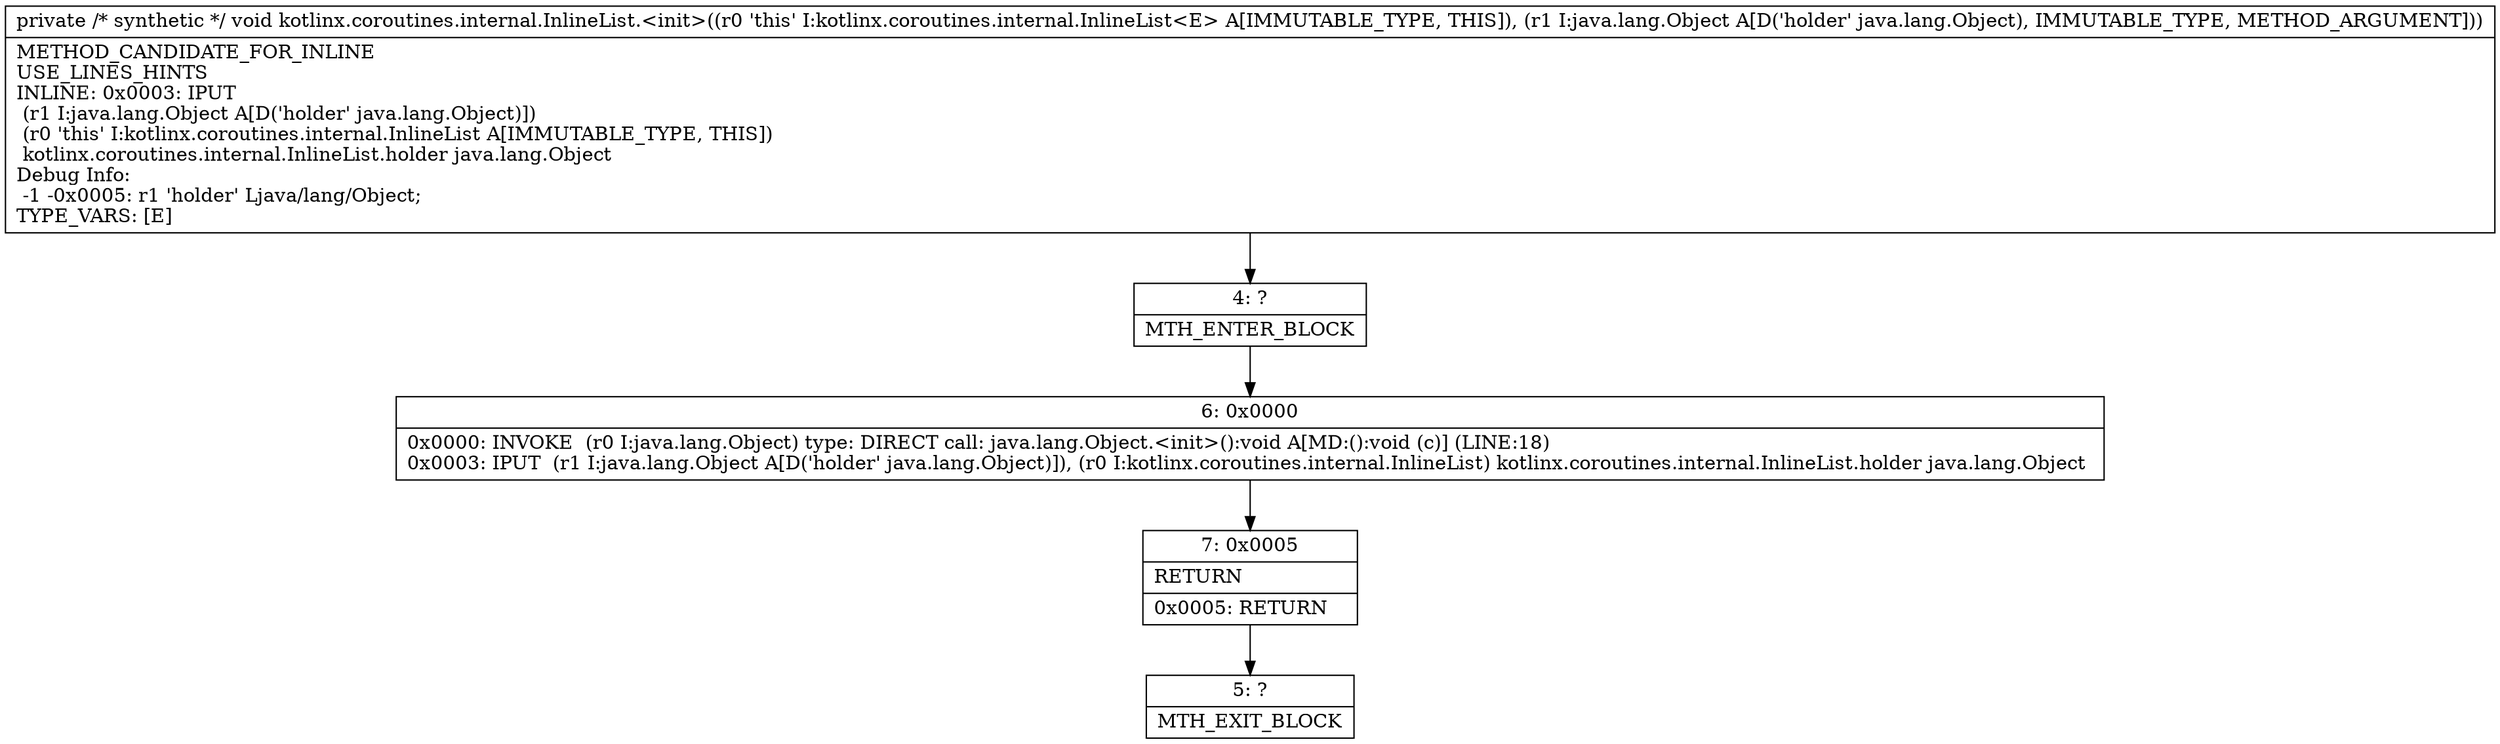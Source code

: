 digraph "CFG forkotlinx.coroutines.internal.InlineList.\<init\>(Ljava\/lang\/Object;)V" {
Node_4 [shape=record,label="{4\:\ ?|MTH_ENTER_BLOCK\l}"];
Node_6 [shape=record,label="{6\:\ 0x0000|0x0000: INVOKE  (r0 I:java.lang.Object) type: DIRECT call: java.lang.Object.\<init\>():void A[MD:():void (c)] (LINE:18)\l0x0003: IPUT  (r1 I:java.lang.Object A[D('holder' java.lang.Object)]), (r0 I:kotlinx.coroutines.internal.InlineList) kotlinx.coroutines.internal.InlineList.holder java.lang.Object \l}"];
Node_7 [shape=record,label="{7\:\ 0x0005|RETURN\l|0x0005: RETURN   \l}"];
Node_5 [shape=record,label="{5\:\ ?|MTH_EXIT_BLOCK\l}"];
MethodNode[shape=record,label="{private \/* synthetic *\/ void kotlinx.coroutines.internal.InlineList.\<init\>((r0 'this' I:kotlinx.coroutines.internal.InlineList\<E\> A[IMMUTABLE_TYPE, THIS]), (r1 I:java.lang.Object A[D('holder' java.lang.Object), IMMUTABLE_TYPE, METHOD_ARGUMENT]))  | METHOD_CANDIDATE_FOR_INLINE\lUSE_LINES_HINTS\lINLINE: 0x0003: IPUT  \l  (r1 I:java.lang.Object A[D('holder' java.lang.Object)])\l  (r0 'this' I:kotlinx.coroutines.internal.InlineList A[IMMUTABLE_TYPE, THIS])\l kotlinx.coroutines.internal.InlineList.holder java.lang.Object\lDebug Info:\l  \-1 \-0x0005: r1 'holder' Ljava\/lang\/Object;\lTYPE_VARS: [E]\l}"];
MethodNode -> Node_4;Node_4 -> Node_6;
Node_6 -> Node_7;
Node_7 -> Node_5;
}

